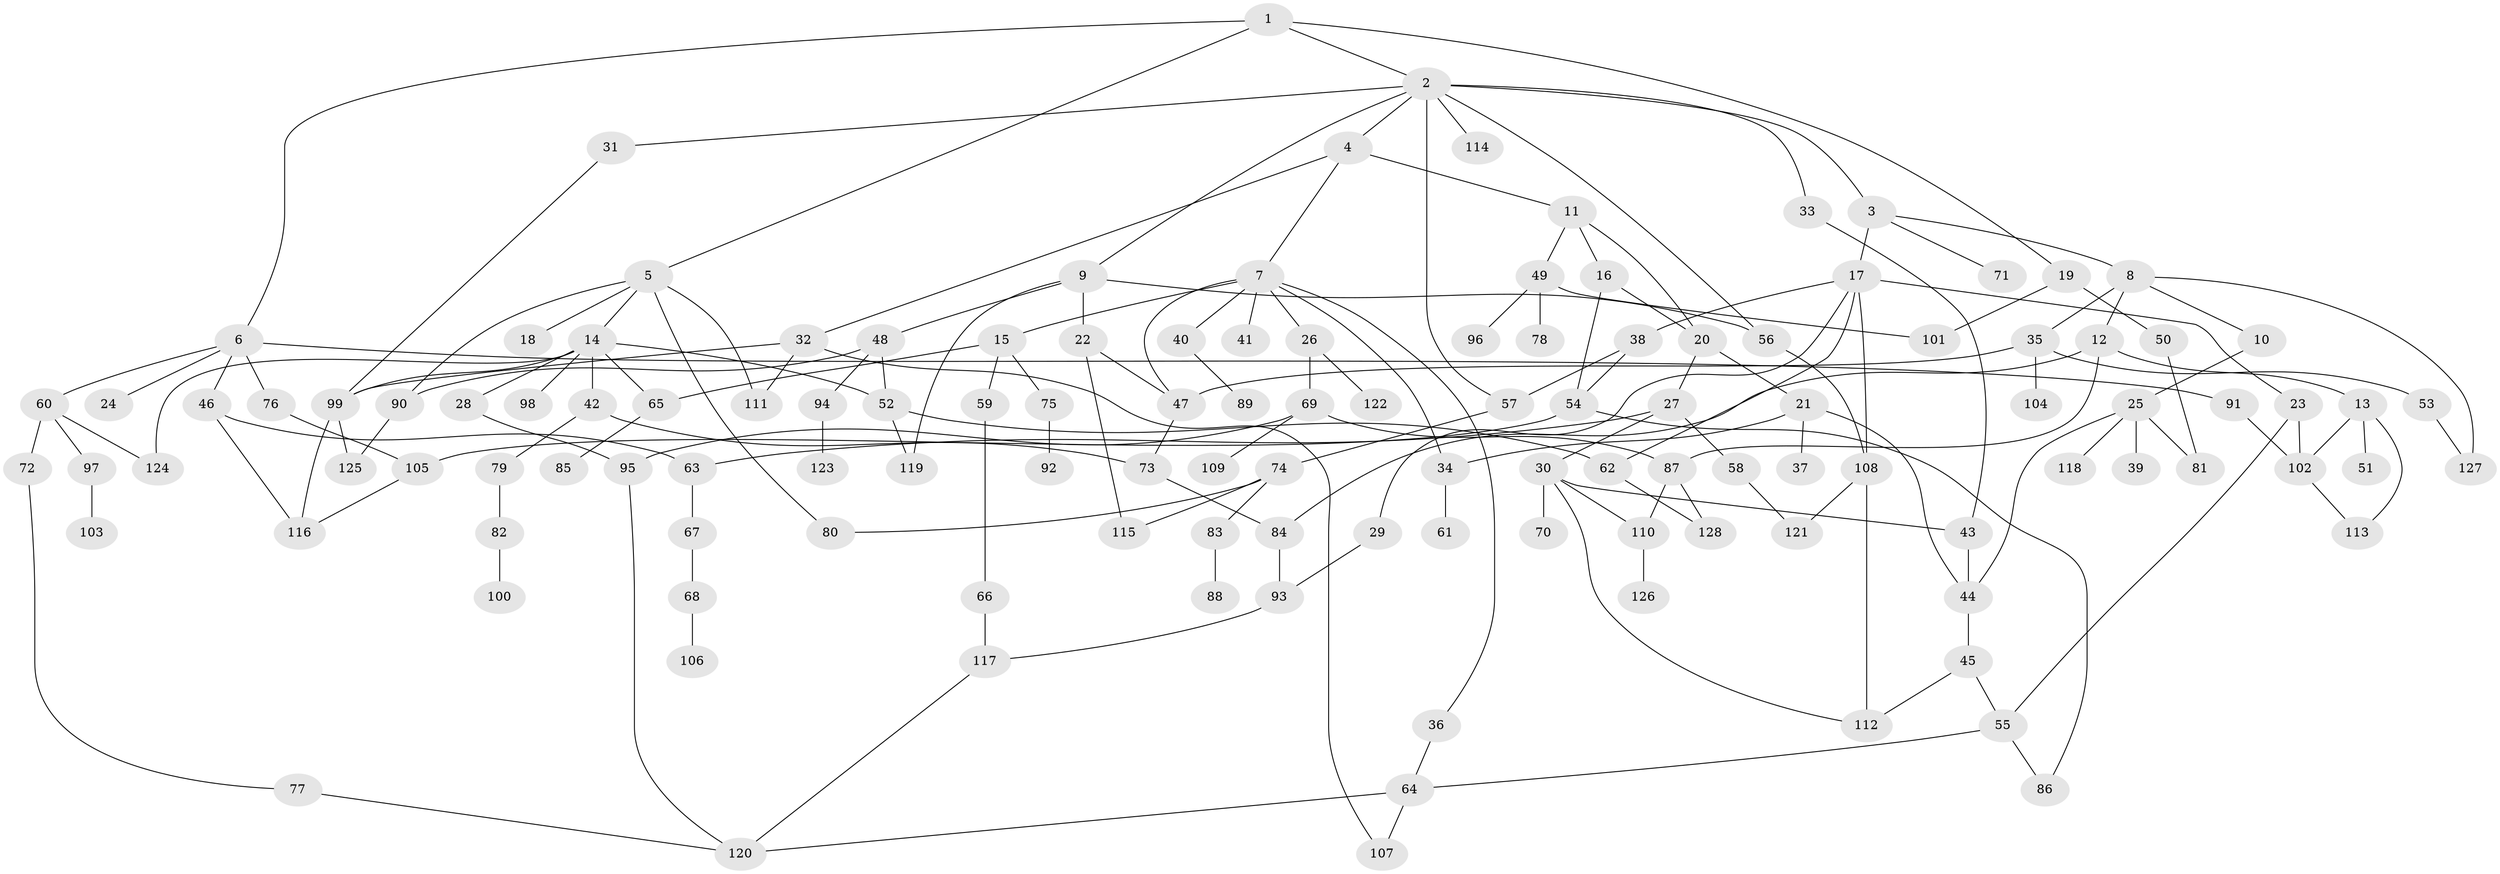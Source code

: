// Generated by graph-tools (version 1.1) at 2025/25/03/09/25 03:25:31]
// undirected, 128 vertices, 178 edges
graph export_dot {
graph [start="1"]
  node [color=gray90,style=filled];
  1;
  2;
  3;
  4;
  5;
  6;
  7;
  8;
  9;
  10;
  11;
  12;
  13;
  14;
  15;
  16;
  17;
  18;
  19;
  20;
  21;
  22;
  23;
  24;
  25;
  26;
  27;
  28;
  29;
  30;
  31;
  32;
  33;
  34;
  35;
  36;
  37;
  38;
  39;
  40;
  41;
  42;
  43;
  44;
  45;
  46;
  47;
  48;
  49;
  50;
  51;
  52;
  53;
  54;
  55;
  56;
  57;
  58;
  59;
  60;
  61;
  62;
  63;
  64;
  65;
  66;
  67;
  68;
  69;
  70;
  71;
  72;
  73;
  74;
  75;
  76;
  77;
  78;
  79;
  80;
  81;
  82;
  83;
  84;
  85;
  86;
  87;
  88;
  89;
  90;
  91;
  92;
  93;
  94;
  95;
  96;
  97;
  98;
  99;
  100;
  101;
  102;
  103;
  104;
  105;
  106;
  107;
  108;
  109;
  110;
  111;
  112;
  113;
  114;
  115;
  116;
  117;
  118;
  119;
  120;
  121;
  122;
  123;
  124;
  125;
  126;
  127;
  128;
  1 -- 2;
  1 -- 5;
  1 -- 6;
  1 -- 19;
  2 -- 3;
  2 -- 4;
  2 -- 9;
  2 -- 31;
  2 -- 33;
  2 -- 114;
  2 -- 56;
  2 -- 57;
  3 -- 8;
  3 -- 17;
  3 -- 71;
  4 -- 7;
  4 -- 11;
  4 -- 32;
  5 -- 14;
  5 -- 18;
  5 -- 80;
  5 -- 111;
  5 -- 90;
  6 -- 24;
  6 -- 46;
  6 -- 60;
  6 -- 76;
  6 -- 91;
  7 -- 15;
  7 -- 26;
  7 -- 34;
  7 -- 36;
  7 -- 40;
  7 -- 41;
  7 -- 47;
  8 -- 10;
  8 -- 12;
  8 -- 35;
  8 -- 127;
  9 -- 22;
  9 -- 48;
  9 -- 56;
  9 -- 119;
  10 -- 25;
  11 -- 16;
  11 -- 20;
  11 -- 49;
  12 -- 13;
  12 -- 84;
  12 -- 87;
  13 -- 51;
  13 -- 102;
  13 -- 113;
  14 -- 28;
  14 -- 42;
  14 -- 65;
  14 -- 98;
  14 -- 52;
  14 -- 124;
  14 -- 99;
  15 -- 59;
  15 -- 75;
  15 -- 65;
  16 -- 54;
  16 -- 20;
  17 -- 23;
  17 -- 29;
  17 -- 38;
  17 -- 62;
  17 -- 108;
  19 -- 50;
  19 -- 101;
  20 -- 21;
  20 -- 27;
  21 -- 37;
  21 -- 44;
  21 -- 34;
  22 -- 115;
  22 -- 47;
  23 -- 55;
  23 -- 102;
  25 -- 39;
  25 -- 81;
  25 -- 118;
  25 -- 44;
  26 -- 69;
  26 -- 122;
  27 -- 30;
  27 -- 58;
  27 -- 63;
  28 -- 95;
  29 -- 93;
  30 -- 43;
  30 -- 70;
  30 -- 110;
  30 -- 112;
  31 -- 99;
  32 -- 107;
  32 -- 111;
  32 -- 99;
  33 -- 43;
  34 -- 61;
  35 -- 53;
  35 -- 104;
  35 -- 47;
  36 -- 64;
  38 -- 57;
  38 -- 54;
  40 -- 89;
  42 -- 73;
  42 -- 79;
  43 -- 44;
  44 -- 45;
  45 -- 55;
  45 -- 112;
  46 -- 116;
  46 -- 63;
  47 -- 73;
  48 -- 52;
  48 -- 90;
  48 -- 94;
  49 -- 78;
  49 -- 96;
  49 -- 101;
  50 -- 81;
  52 -- 62;
  52 -- 119;
  53 -- 127;
  54 -- 105;
  54 -- 86;
  55 -- 86;
  55 -- 64;
  56 -- 108;
  57 -- 74;
  58 -- 121;
  59 -- 66;
  60 -- 72;
  60 -- 97;
  60 -- 124;
  62 -- 128;
  63 -- 67;
  64 -- 107;
  64 -- 120;
  65 -- 85;
  66 -- 117;
  67 -- 68;
  68 -- 106;
  69 -- 87;
  69 -- 109;
  69 -- 95;
  72 -- 77;
  73 -- 84;
  74 -- 83;
  74 -- 115;
  74 -- 80;
  75 -- 92;
  76 -- 105;
  77 -- 120;
  79 -- 82;
  82 -- 100;
  83 -- 88;
  84 -- 93;
  87 -- 110;
  87 -- 128;
  90 -- 125;
  91 -- 102;
  93 -- 117;
  94 -- 123;
  95 -- 120;
  97 -- 103;
  99 -- 125;
  99 -- 116;
  102 -- 113;
  105 -- 116;
  108 -- 112;
  108 -- 121;
  110 -- 126;
  117 -- 120;
}
